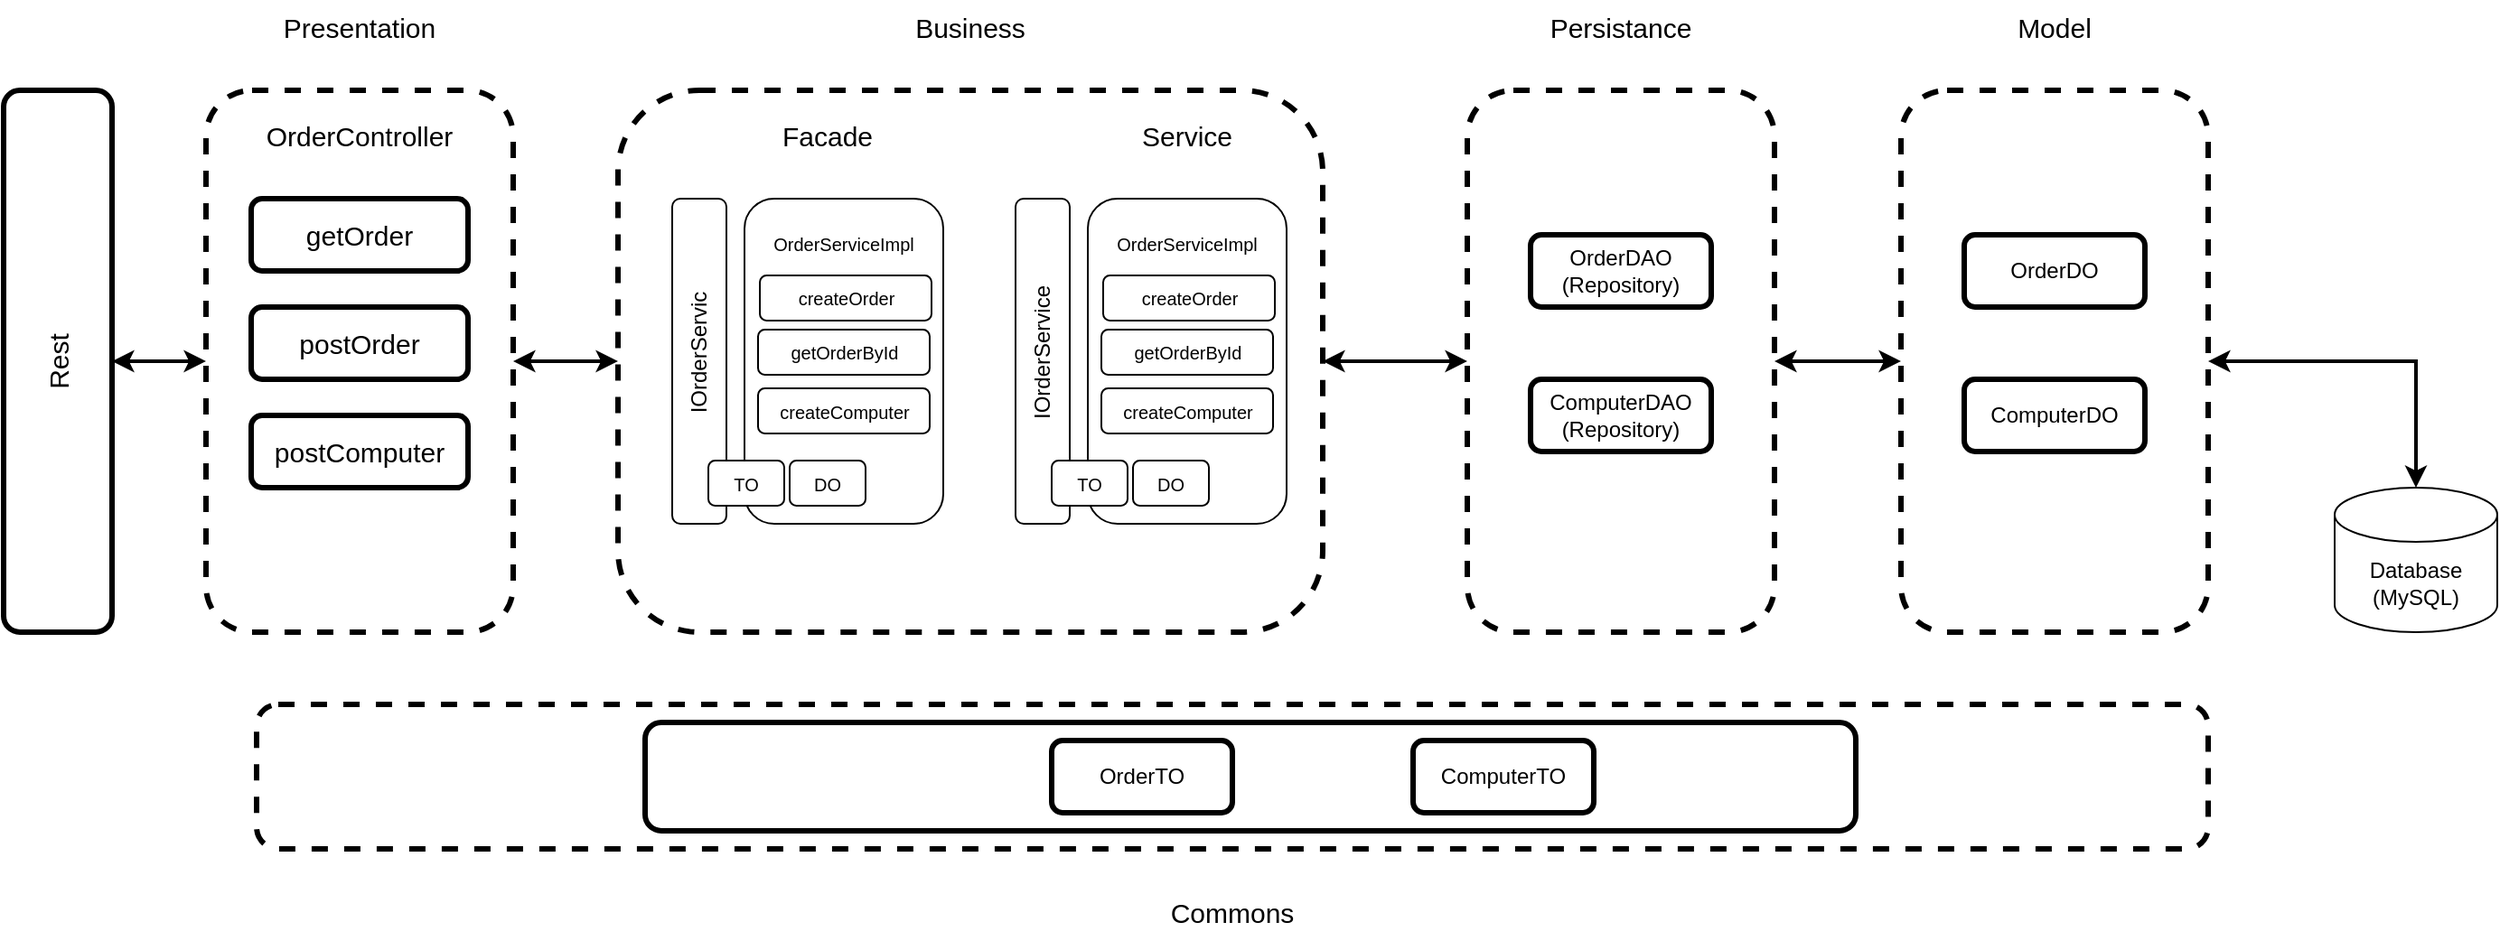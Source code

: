 <mxfile version="20.2.3" type="device"><diagram id="ryQAXHlaWxzHoHxHxze4" name="Página-1"><mxGraphModel dx="2500" dy="1062" grid="1" gridSize="10" guides="1" tooltips="1" connect="1" arrows="1" fold="1" page="1" pageScale="1" pageWidth="827" pageHeight="1169" math="0" shadow="0"><root><mxCell id="0"/><mxCell id="1" parent="0"/><mxCell id="hBjg3jKrrwbpu5DcWtjw-12" style="edgeStyle=orthogonalEdgeStyle;rounded=0;orthogonalLoop=1;jettySize=auto;html=1;exitX=0.5;exitY=0;exitDx=0;exitDy=0;exitPerimeter=0;entryX=1;entryY=0.5;entryDx=0;entryDy=0;strokeWidth=2;startArrow=classic;startFill=1;" edge="1" parent="1" source="hBjg3jKrrwbpu5DcWtjw-1" target="hBjg3jKrrwbpu5DcWtjw-2"><mxGeometry relative="1" as="geometry"/></mxCell><mxCell id="hBjg3jKrrwbpu5DcWtjw-1" value="Database&lt;br&gt;(MySQL)" style="shape=cylinder3;whiteSpace=wrap;html=1;boundedLbl=1;backgroundOutline=1;size=15;" vertex="1" parent="1"><mxGeometry x="680" y="440" width="90" height="80" as="geometry"/></mxCell><mxCell id="hBjg3jKrrwbpu5DcWtjw-14" style="edgeStyle=orthogonalEdgeStyle;rounded=0;orthogonalLoop=1;jettySize=auto;html=1;entryX=1;entryY=0.5;entryDx=0;entryDy=0;fontSize=15;startArrow=classic;startFill=1;strokeWidth=2;" edge="1" parent="1" source="hBjg3jKrrwbpu5DcWtjw-2" target="hBjg3jKrrwbpu5DcWtjw-3"><mxGeometry relative="1" as="geometry"/></mxCell><mxCell id="hBjg3jKrrwbpu5DcWtjw-2" value="" style="rounded=1;whiteSpace=wrap;html=1;dashed=1;strokeWidth=3;" vertex="1" parent="1"><mxGeometry x="440" y="220" width="170" height="300" as="geometry"/></mxCell><mxCell id="hBjg3jKrrwbpu5DcWtjw-15" style="edgeStyle=orthogonalEdgeStyle;rounded=0;orthogonalLoop=1;jettySize=auto;html=1;fontSize=15;startArrow=classic;startFill=1;strokeWidth=2;" edge="1" parent="1" source="hBjg3jKrrwbpu5DcWtjw-3" target="hBjg3jKrrwbpu5DcWtjw-4"><mxGeometry relative="1" as="geometry"/></mxCell><mxCell id="hBjg3jKrrwbpu5DcWtjw-3" value="" style="rounded=1;whiteSpace=wrap;html=1;dashed=1;strokeWidth=3;" vertex="1" parent="1"><mxGeometry x="200" y="220" width="170" height="300" as="geometry"/></mxCell><mxCell id="hBjg3jKrrwbpu5DcWtjw-16" style="edgeStyle=orthogonalEdgeStyle;rounded=0;orthogonalLoop=1;jettySize=auto;html=1;entryX=1;entryY=0.5;entryDx=0;entryDy=0;fontSize=15;startArrow=classic;startFill=1;strokeWidth=2;" edge="1" parent="1" source="hBjg3jKrrwbpu5DcWtjw-4" target="hBjg3jKrrwbpu5DcWtjw-5"><mxGeometry relative="1" as="geometry"/></mxCell><mxCell id="hBjg3jKrrwbpu5DcWtjw-4" value="" style="rounded=1;whiteSpace=wrap;html=1;dashed=1;strokeWidth=3;" vertex="1" parent="1"><mxGeometry x="-270" y="220" width="390" height="300" as="geometry"/></mxCell><mxCell id="hBjg3jKrrwbpu5DcWtjw-19" style="edgeStyle=orthogonalEdgeStyle;rounded=0;orthogonalLoop=1;jettySize=auto;html=1;entryX=0.5;entryY=1;entryDx=0;entryDy=0;fontSize=15;startArrow=classic;startFill=1;strokeWidth=2;" edge="1" parent="1" source="hBjg3jKrrwbpu5DcWtjw-5" target="hBjg3jKrrwbpu5DcWtjw-17"><mxGeometry relative="1" as="geometry"/></mxCell><mxCell id="hBjg3jKrrwbpu5DcWtjw-5" value="" style="rounded=1;whiteSpace=wrap;html=1;dashed=1;strokeWidth=3;" vertex="1" parent="1"><mxGeometry x="-498" y="220" width="170" height="300" as="geometry"/></mxCell><mxCell id="hBjg3jKrrwbpu5DcWtjw-6" value="" style="rounded=1;whiteSpace=wrap;html=1;dashed=1;strokeWidth=3;" vertex="1" parent="1"><mxGeometry x="-470" y="560" width="1080" height="80" as="geometry"/></mxCell><mxCell id="hBjg3jKrrwbpu5DcWtjw-7" value="" style="rounded=1;whiteSpace=wrap;html=1;strokeWidth=3;" vertex="1" parent="1"><mxGeometry x="-255" y="570" width="670" height="60" as="geometry"/></mxCell><mxCell id="hBjg3jKrrwbpu5DcWtjw-8" value="OrderTO" style="rounded=1;whiteSpace=wrap;html=1;strokeWidth=3;" vertex="1" parent="1"><mxGeometry x="-30" y="580" width="100" height="40" as="geometry"/></mxCell><mxCell id="hBjg3jKrrwbpu5DcWtjw-9" value="ComputerTO" style="rounded=1;whiteSpace=wrap;html=1;strokeWidth=3;" vertex="1" parent="1"><mxGeometry x="170" y="580" width="100" height="40" as="geometry"/></mxCell><mxCell id="hBjg3jKrrwbpu5DcWtjw-13" value="&lt;font style=&quot;font-size: 15px;&quot;&gt;Commons&lt;/font&gt;" style="text;html=1;strokeColor=none;fillColor=none;align=center;verticalAlign=middle;whiteSpace=wrap;rounded=0;" vertex="1" parent="1"><mxGeometry x="40" y="660" width="60" height="30" as="geometry"/></mxCell><mxCell id="hBjg3jKrrwbpu5DcWtjw-17" value="Rest" style="rounded=1;whiteSpace=wrap;html=1;fontSize=15;strokeWidth=3;rotation=-90;" vertex="1" parent="1"><mxGeometry x="-730" y="340" width="300" height="60" as="geometry"/></mxCell><mxCell id="hBjg3jKrrwbpu5DcWtjw-20" value="&lt;font style=&quot;font-size: 15px;&quot;&gt;Model&lt;/font&gt;" style="text;html=1;strokeColor=none;fillColor=none;align=center;verticalAlign=middle;whiteSpace=wrap;rounded=0;" vertex="1" parent="1"><mxGeometry x="495" y="170" width="60" height="30" as="geometry"/></mxCell><mxCell id="hBjg3jKrrwbpu5DcWtjw-21" value="&lt;font style=&quot;font-size: 15px;&quot;&gt;Persistance&lt;/font&gt;" style="text;html=1;strokeColor=none;fillColor=none;align=center;verticalAlign=middle;whiteSpace=wrap;rounded=0;" vertex="1" parent="1"><mxGeometry x="255" y="170" width="60" height="30" as="geometry"/></mxCell><mxCell id="hBjg3jKrrwbpu5DcWtjw-22" value="&lt;font style=&quot;font-size: 15px;&quot;&gt;Business&lt;br&gt;&lt;/font&gt;" style="text;html=1;strokeColor=none;fillColor=none;align=center;verticalAlign=middle;whiteSpace=wrap;rounded=0;" vertex="1" parent="1"><mxGeometry x="-105" y="170" width="60" height="30" as="geometry"/></mxCell><mxCell id="hBjg3jKrrwbpu5DcWtjw-23" value="&lt;font style=&quot;font-size: 15px;&quot;&gt;Presentation&lt;/font&gt;" style="text;html=1;strokeColor=none;fillColor=none;align=center;verticalAlign=middle;whiteSpace=wrap;rounded=0;" vertex="1" parent="1"><mxGeometry x="-443" y="170" width="60" height="30" as="geometry"/></mxCell><mxCell id="hBjg3jKrrwbpu5DcWtjw-24" value="OrderController" style="text;html=1;strokeColor=none;fillColor=none;align=center;verticalAlign=middle;whiteSpace=wrap;rounded=0;fontSize=15;" vertex="1" parent="1"><mxGeometry x="-443" y="230" width="60" height="30" as="geometry"/></mxCell><mxCell id="hBjg3jKrrwbpu5DcWtjw-25" value="getOrder" style="rounded=1;whiteSpace=wrap;html=1;fontSize=15;strokeWidth=3;" vertex="1" parent="1"><mxGeometry x="-473" y="280" width="120" height="40" as="geometry"/></mxCell><mxCell id="hBjg3jKrrwbpu5DcWtjw-26" value="postOrder" style="rounded=1;whiteSpace=wrap;html=1;fontSize=15;strokeWidth=3;" vertex="1" parent="1"><mxGeometry x="-473" y="340" width="120" height="40" as="geometry"/></mxCell><mxCell id="hBjg3jKrrwbpu5DcWtjw-27" value="postComputer" style="rounded=1;whiteSpace=wrap;html=1;fontSize=15;strokeWidth=3;" vertex="1" parent="1"><mxGeometry x="-473" y="400" width="120" height="40" as="geometry"/></mxCell><mxCell id="hBjg3jKrrwbpu5DcWtjw-30" value="OrderDO" style="rounded=1;whiteSpace=wrap;html=1;strokeWidth=3;" vertex="1" parent="1"><mxGeometry x="475" y="300" width="100" height="40" as="geometry"/></mxCell><mxCell id="hBjg3jKrrwbpu5DcWtjw-31" value="ComputerDO" style="rounded=1;whiteSpace=wrap;html=1;strokeWidth=3;" vertex="1" parent="1"><mxGeometry x="475" y="380" width="100" height="40" as="geometry"/></mxCell><mxCell id="hBjg3jKrrwbpu5DcWtjw-32" value="ComputerDAO&lt;br&gt;(Repository)" style="rounded=1;whiteSpace=wrap;html=1;strokeWidth=3;" vertex="1" parent="1"><mxGeometry x="235" y="380" width="100" height="40" as="geometry"/></mxCell><mxCell id="hBjg3jKrrwbpu5DcWtjw-33" value="OrderDAO&lt;br&gt;(Repository)" style="rounded=1;whiteSpace=wrap;html=1;strokeWidth=3;" vertex="1" parent="1"><mxGeometry x="235" y="300" width="100" height="40" as="geometry"/></mxCell><mxCell id="hBjg3jKrrwbpu5DcWtjw-44" value="" style="rounded=1;whiteSpace=wrap;html=1;" vertex="1" parent="1"><mxGeometry x="-10" y="280" width="110" height="180" as="geometry"/></mxCell><mxCell id="hBjg3jKrrwbpu5DcWtjw-45" value="" style="rounded=1;whiteSpace=wrap;html=1;" vertex="1" parent="1"><mxGeometry x="-50" y="280" width="30" height="180" as="geometry"/></mxCell><mxCell id="hBjg3jKrrwbpu5DcWtjw-46" value="IOrderService" style="text;html=1;strokeColor=none;fillColor=none;align=center;verticalAlign=middle;whiteSpace=wrap;rounded=0;rotation=-90;" vertex="1" parent="1"><mxGeometry x="-65" y="350" width="60" height="30" as="geometry"/></mxCell><mxCell id="hBjg3jKrrwbpu5DcWtjw-47" value="OrderServiceImpl" style="text;html=1;strokeColor=none;fillColor=none;align=center;verticalAlign=middle;whiteSpace=wrap;rounded=0;fontSize=10;" vertex="1" parent="1"><mxGeometry x="15" y="290" width="60" height="30" as="geometry"/></mxCell><mxCell id="hBjg3jKrrwbpu5DcWtjw-48" value="createOrder" style="rounded=1;whiteSpace=wrap;html=1;fontSize=10;" vertex="1" parent="1"><mxGeometry x="-1.5" y="322.5" width="95" height="25" as="geometry"/></mxCell><mxCell id="hBjg3jKrrwbpu5DcWtjw-49" value="getOrderById" style="rounded=1;whiteSpace=wrap;html=1;fontSize=10;" vertex="1" parent="1"><mxGeometry x="-2.5" y="352.5" width="95" height="25" as="geometry"/></mxCell><mxCell id="hBjg3jKrrwbpu5DcWtjw-50" value="createComputer" style="rounded=1;whiteSpace=wrap;html=1;fontSize=10;" vertex="1" parent="1"><mxGeometry x="-2.5" y="385" width="95" height="25" as="geometry"/></mxCell><mxCell id="hBjg3jKrrwbpu5DcWtjw-51" value="DO" style="rounded=1;whiteSpace=wrap;html=1;fontSize=10;" vertex="1" parent="1"><mxGeometry x="15" y="425" width="42" height="25" as="geometry"/></mxCell><mxCell id="hBjg3jKrrwbpu5DcWtjw-52" value="TO" style="rounded=1;whiteSpace=wrap;html=1;fontSize=10;" vertex="1" parent="1"><mxGeometry x="-30" y="425" width="42" height="25" as="geometry"/></mxCell><mxCell id="hBjg3jKrrwbpu5DcWtjw-62" value="" style="rounded=1;whiteSpace=wrap;html=1;" vertex="1" parent="1"><mxGeometry x="-200" y="280" width="110" height="180" as="geometry"/></mxCell><mxCell id="hBjg3jKrrwbpu5DcWtjw-63" value="" style="rounded=1;whiteSpace=wrap;html=1;" vertex="1" parent="1"><mxGeometry x="-240" y="280" width="30" height="180" as="geometry"/></mxCell><mxCell id="hBjg3jKrrwbpu5DcWtjw-64" value="IOrderServic" style="text;html=1;strokeColor=none;fillColor=none;align=center;verticalAlign=middle;whiteSpace=wrap;rounded=0;rotation=-90;" vertex="1" parent="1"><mxGeometry x="-255" y="350" width="60" height="30" as="geometry"/></mxCell><mxCell id="hBjg3jKrrwbpu5DcWtjw-65" value="OrderServiceImpl" style="text;html=1;strokeColor=none;fillColor=none;align=center;verticalAlign=middle;whiteSpace=wrap;rounded=0;fontSize=10;" vertex="1" parent="1"><mxGeometry x="-175" y="290" width="60" height="30" as="geometry"/></mxCell><mxCell id="hBjg3jKrrwbpu5DcWtjw-66" value="createOrder" style="rounded=1;whiteSpace=wrap;html=1;fontSize=10;" vertex="1" parent="1"><mxGeometry x="-191.5" y="322.5" width="95" height="25" as="geometry"/></mxCell><mxCell id="hBjg3jKrrwbpu5DcWtjw-67" value="getOrderById" style="rounded=1;whiteSpace=wrap;html=1;fontSize=10;" vertex="1" parent="1"><mxGeometry x="-192.5" y="352.5" width="95" height="25" as="geometry"/></mxCell><mxCell id="hBjg3jKrrwbpu5DcWtjw-68" value="createComputer" style="rounded=1;whiteSpace=wrap;html=1;fontSize=10;" vertex="1" parent="1"><mxGeometry x="-192.5" y="385" width="95" height="25" as="geometry"/></mxCell><mxCell id="hBjg3jKrrwbpu5DcWtjw-69" value="DO" style="rounded=1;whiteSpace=wrap;html=1;fontSize=10;" vertex="1" parent="1"><mxGeometry x="-175" y="425" width="42" height="25" as="geometry"/></mxCell><mxCell id="hBjg3jKrrwbpu5DcWtjw-70" value="TO" style="rounded=1;whiteSpace=wrap;html=1;fontSize=10;" vertex="1" parent="1"><mxGeometry x="-220" y="425" width="42" height="25" as="geometry"/></mxCell><mxCell id="hBjg3jKrrwbpu5DcWtjw-71" value="&lt;font style=&quot;font-size: 15px;&quot;&gt;Facade&lt;br&gt;&lt;/font&gt;" style="text;html=1;strokeColor=none;fillColor=none;align=center;verticalAlign=middle;whiteSpace=wrap;rounded=0;" vertex="1" parent="1"><mxGeometry x="-184" y="230" width="60" height="30" as="geometry"/></mxCell><mxCell id="hBjg3jKrrwbpu5DcWtjw-72" value="&lt;font style=&quot;font-size: 15px;&quot;&gt;Service&lt;br&gt;&lt;/font&gt;" style="text;html=1;strokeColor=none;fillColor=none;align=center;verticalAlign=middle;whiteSpace=wrap;rounded=0;" vertex="1" parent="1"><mxGeometry x="15" y="230" width="60" height="30" as="geometry"/></mxCell></root></mxGraphModel></diagram></mxfile>